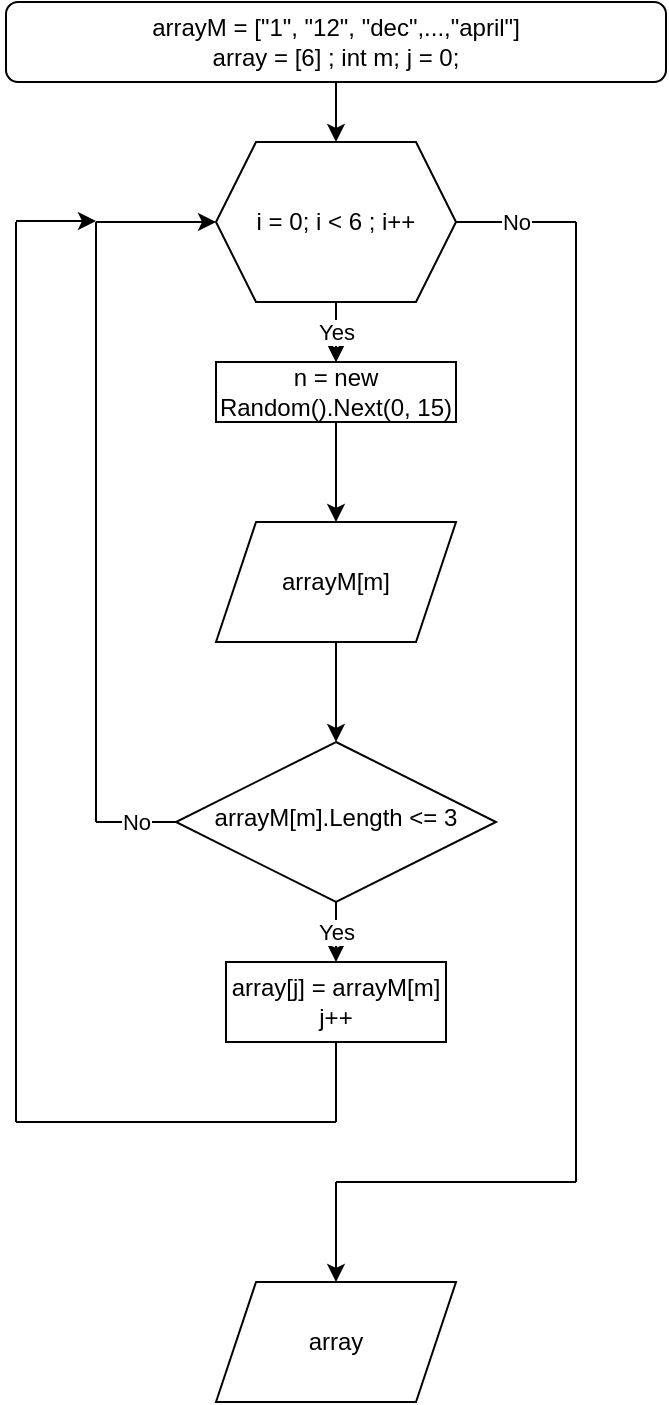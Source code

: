 <mxfile version="20.3.0" type="device"><diagram id="C5RBs43oDa-KdzZeNtuy" name="Page-1"><mxGraphModel dx="1038" dy="649" grid="1" gridSize="10" guides="1" tooltips="1" connect="1" arrows="1" fold="1" page="1" pageScale="1" pageWidth="827" pageHeight="1169" math="0" shadow="0"><root><mxCell id="WIyWlLk6GJQsqaUBKTNV-0"/><mxCell id="WIyWlLk6GJQsqaUBKTNV-1" parent="WIyWlLk6GJQsqaUBKTNV-0"/><mxCell id="WIyWlLk6GJQsqaUBKTNV-3" value="arrayM = [&quot;1&quot;, &quot;12&quot;, &quot;dec&quot;,...,&quot;april&quot;]&lt;br&gt;array = [6] ; int m; j = 0;" style="rounded=1;whiteSpace=wrap;html=1;fontSize=12;glass=0;strokeWidth=1;shadow=0;" parent="WIyWlLk6GJQsqaUBKTNV-1" vertex="1"><mxGeometry x="275" y="40" width="330" height="40" as="geometry"/></mxCell><mxCell id="FeNIJ-LiDXnHH0c3Aa9f-5" value="Yes" style="edgeStyle=orthogonalEdgeStyle;rounded=0;orthogonalLoop=1;jettySize=auto;html=1;" edge="1" parent="WIyWlLk6GJQsqaUBKTNV-1" source="WIyWlLk6GJQsqaUBKTNV-10" target="FeNIJ-LiDXnHH0c3Aa9f-4"><mxGeometry relative="1" as="geometry"/></mxCell><mxCell id="WIyWlLk6GJQsqaUBKTNV-10" value="arrayM[m].Length &amp;lt;= 3" style="rhombus;whiteSpace=wrap;html=1;shadow=0;fontFamily=Helvetica;fontSize=12;align=center;strokeWidth=1;spacing=6;spacingTop=-4;" parent="WIyWlLk6GJQsqaUBKTNV-1" vertex="1"><mxGeometry x="360" y="410" width="160" height="80" as="geometry"/></mxCell><mxCell id="FeNIJ-LiDXnHH0c3Aa9f-25" value="" style="edgeStyle=orthogonalEdgeStyle;rounded=0;orthogonalLoop=1;jettySize=auto;html=1;" edge="1" parent="WIyWlLk6GJQsqaUBKTNV-1" source="FeNIJ-LiDXnHH0c3Aa9f-0" target="FeNIJ-LiDXnHH0c3Aa9f-6"><mxGeometry relative="1" as="geometry"/></mxCell><mxCell id="FeNIJ-LiDXnHH0c3Aa9f-0" value="i = 0; i &amp;lt; 6 ; i++" style="shape=hexagon;perimeter=hexagonPerimeter2;whiteSpace=wrap;html=1;fixedSize=1;" vertex="1" parent="WIyWlLk6GJQsqaUBKTNV-1"><mxGeometry x="380" y="110" width="120" height="80" as="geometry"/></mxCell><mxCell id="FeNIJ-LiDXnHH0c3Aa9f-2" value="arrayM[m]" style="shape=parallelogram;perimeter=parallelogramPerimeter;whiteSpace=wrap;html=1;fixedSize=1;" vertex="1" parent="WIyWlLk6GJQsqaUBKTNV-1"><mxGeometry x="380" y="300" width="120" height="60" as="geometry"/></mxCell><mxCell id="FeNIJ-LiDXnHH0c3Aa9f-4" value="array[j] = arrayM[m]&lt;br&gt;j++" style="rounded=0;whiteSpace=wrap;html=1;" vertex="1" parent="WIyWlLk6GJQsqaUBKTNV-1"><mxGeometry x="385" y="520" width="110" height="40" as="geometry"/></mxCell><mxCell id="FeNIJ-LiDXnHH0c3Aa9f-6" value="n = new Random().Next(0, 15)" style="rounded=0;whiteSpace=wrap;html=1;" vertex="1" parent="WIyWlLk6GJQsqaUBKTNV-1"><mxGeometry x="380" y="220" width="120" height="30" as="geometry"/></mxCell><mxCell id="FeNIJ-LiDXnHH0c3Aa9f-8" value="" style="endArrow=none;html=1;rounded=0;entryX=0.5;entryY=1;entryDx=0;entryDy=0;" edge="1" parent="WIyWlLk6GJQsqaUBKTNV-1" target="FeNIJ-LiDXnHH0c3Aa9f-4"><mxGeometry width="50" height="50" relative="1" as="geometry"><mxPoint x="440" y="600" as="sourcePoint"/><mxPoint x="440" y="310" as="targetPoint"/></mxGeometry></mxCell><mxCell id="FeNIJ-LiDXnHH0c3Aa9f-9" value="" style="endArrow=none;html=1;rounded=0;" edge="1" parent="WIyWlLk6GJQsqaUBKTNV-1"><mxGeometry width="50" height="50" relative="1" as="geometry"><mxPoint x="280" y="600" as="sourcePoint"/><mxPoint x="440" y="600" as="targetPoint"/></mxGeometry></mxCell><mxCell id="FeNIJ-LiDXnHH0c3Aa9f-10" value="" style="endArrow=classic;html=1;rounded=0;exitX=0.5;exitY=1;exitDx=0;exitDy=0;entryX=0.5;entryY=0;entryDx=0;entryDy=0;" edge="1" parent="WIyWlLk6GJQsqaUBKTNV-1" source="WIyWlLk6GJQsqaUBKTNV-3" target="FeNIJ-LiDXnHH0c3Aa9f-0"><mxGeometry width="50" height="50" relative="1" as="geometry"><mxPoint x="390" y="360" as="sourcePoint"/><mxPoint x="440" y="310" as="targetPoint"/></mxGeometry></mxCell><mxCell id="FeNIJ-LiDXnHH0c3Aa9f-11" value="Yes" style="endArrow=classic;html=1;rounded=0;entryX=0.5;entryY=0;entryDx=0;entryDy=0;" edge="1" parent="WIyWlLk6GJQsqaUBKTNV-1" target="FeNIJ-LiDXnHH0c3Aa9f-6"><mxGeometry width="50" height="50" relative="1" as="geometry"><mxPoint x="440" y="190" as="sourcePoint"/><mxPoint x="450" y="120" as="targetPoint"/></mxGeometry></mxCell><mxCell id="FeNIJ-LiDXnHH0c3Aa9f-12" value="" style="endArrow=classic;html=1;rounded=0;exitX=0.5;exitY=1;exitDx=0;exitDy=0;entryX=0.5;entryY=0;entryDx=0;entryDy=0;" edge="1" parent="WIyWlLk6GJQsqaUBKTNV-1" source="FeNIJ-LiDXnHH0c3Aa9f-6" target="FeNIJ-LiDXnHH0c3Aa9f-2"><mxGeometry width="50" height="50" relative="1" as="geometry"><mxPoint x="460" y="100" as="sourcePoint"/><mxPoint x="460" y="130" as="targetPoint"/></mxGeometry></mxCell><mxCell id="FeNIJ-LiDXnHH0c3Aa9f-13" value="" style="endArrow=classic;html=1;rounded=0;exitX=0.5;exitY=1;exitDx=0;exitDy=0;entryX=0.5;entryY=0;entryDx=0;entryDy=0;" edge="1" parent="WIyWlLk6GJQsqaUBKTNV-1" source="FeNIJ-LiDXnHH0c3Aa9f-2" target="WIyWlLk6GJQsqaUBKTNV-10"><mxGeometry width="50" height="50" relative="1" as="geometry"><mxPoint x="450" y="260" as="sourcePoint"/><mxPoint x="440" y="400" as="targetPoint"/></mxGeometry></mxCell><mxCell id="FeNIJ-LiDXnHH0c3Aa9f-14" value="" style="endArrow=classic;html=1;rounded=0;entryX=0;entryY=0.5;entryDx=0;entryDy=0;" edge="1" parent="WIyWlLk6GJQsqaUBKTNV-1" target="FeNIJ-LiDXnHH0c3Aa9f-0"><mxGeometry width="50" height="50" relative="1" as="geometry"><mxPoint x="320" y="150" as="sourcePoint"/><mxPoint x="460" y="320" as="targetPoint"/><Array as="points"/></mxGeometry></mxCell><mxCell id="FeNIJ-LiDXnHH0c3Aa9f-15" value="No" style="endArrow=none;html=1;rounded=0;entryX=0;entryY=0.5;entryDx=0;entryDy=0;" edge="1" parent="WIyWlLk6GJQsqaUBKTNV-1" target="WIyWlLk6GJQsqaUBKTNV-10"><mxGeometry width="50" height="50" relative="1" as="geometry"><mxPoint x="320" y="450" as="sourcePoint"/><mxPoint x="440" y="310" as="targetPoint"/></mxGeometry></mxCell><mxCell id="FeNIJ-LiDXnHH0c3Aa9f-16" value="" style="endArrow=none;html=1;rounded=0;" edge="1" parent="WIyWlLk6GJQsqaUBKTNV-1"><mxGeometry width="50" height="50" relative="1" as="geometry"><mxPoint x="320" y="450" as="sourcePoint"/><mxPoint x="320" y="150" as="targetPoint"/></mxGeometry></mxCell><mxCell id="FeNIJ-LiDXnHH0c3Aa9f-17" value="" style="endArrow=none;html=1;rounded=0;" edge="1" parent="WIyWlLk6GJQsqaUBKTNV-1"><mxGeometry width="50" height="50" relative="1" as="geometry"><mxPoint x="280" y="600" as="sourcePoint"/><mxPoint x="280" y="150" as="targetPoint"/></mxGeometry></mxCell><mxCell id="FeNIJ-LiDXnHH0c3Aa9f-18" value="" style="endArrow=classic;html=1;rounded=0;" edge="1" parent="WIyWlLk6GJQsqaUBKTNV-1"><mxGeometry width="50" height="50" relative="1" as="geometry"><mxPoint x="280" y="149.5" as="sourcePoint"/><mxPoint x="320" y="149.5" as="targetPoint"/></mxGeometry></mxCell><mxCell id="FeNIJ-LiDXnHH0c3Aa9f-19" value="No" style="endArrow=none;html=1;rounded=0;exitX=1;exitY=0.5;exitDx=0;exitDy=0;" edge="1" parent="WIyWlLk6GJQsqaUBKTNV-1" source="FeNIJ-LiDXnHH0c3Aa9f-0"><mxGeometry width="50" height="50" relative="1" as="geometry"><mxPoint x="290" y="610" as="sourcePoint"/><mxPoint x="560" y="150" as="targetPoint"/></mxGeometry></mxCell><mxCell id="FeNIJ-LiDXnHH0c3Aa9f-20" value="" style="endArrow=none;html=1;rounded=0;" edge="1" parent="WIyWlLk6GJQsqaUBKTNV-1"><mxGeometry width="50" height="50" relative="1" as="geometry"><mxPoint x="560" y="630" as="sourcePoint"/><mxPoint x="560" y="150" as="targetPoint"/></mxGeometry></mxCell><mxCell id="FeNIJ-LiDXnHH0c3Aa9f-21" value="" style="endArrow=none;html=1;rounded=0;" edge="1" parent="WIyWlLk6GJQsqaUBKTNV-1"><mxGeometry width="50" height="50" relative="1" as="geometry"><mxPoint x="440" y="630" as="sourcePoint"/><mxPoint x="560" y="630" as="targetPoint"/></mxGeometry></mxCell><mxCell id="FeNIJ-LiDXnHH0c3Aa9f-22" value="" style="edgeStyle=orthogonalEdgeStyle;rounded=0;orthogonalLoop=1;jettySize=auto;html=1;" edge="1" parent="WIyWlLk6GJQsqaUBKTNV-1"><mxGeometry relative="1" as="geometry"><mxPoint x="440" y="630" as="sourcePoint"/><mxPoint x="440" y="680" as="targetPoint"/></mxGeometry></mxCell><mxCell id="FeNIJ-LiDXnHH0c3Aa9f-24" value="array" style="shape=parallelogram;perimeter=parallelogramPerimeter;whiteSpace=wrap;html=1;fixedSize=1;" vertex="1" parent="WIyWlLk6GJQsqaUBKTNV-1"><mxGeometry x="380" y="680" width="120" height="60" as="geometry"/></mxCell></root></mxGraphModel></diagram></mxfile>